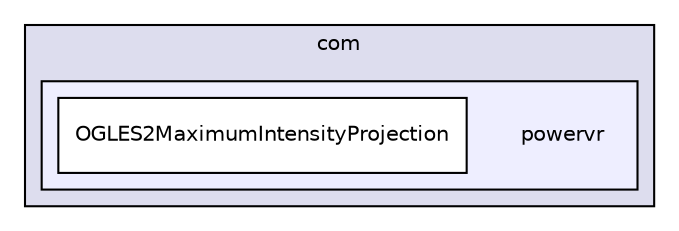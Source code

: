 digraph "PVR/SDK_3.4/Examples/Intermediate/MaximumIntensityProjection/OGLES2/Build/Android/src/com/powervr" {
  compound=true
  node [ fontsize="10", fontname="Helvetica"];
  edge [ labelfontsize="10", labelfontname="Helvetica"];
  subgraph clusterdir_7dcfecccea9493983019df32e1f65600 {
    graph [ bgcolor="#ddddee", pencolor="black", label="com" fontname="Helvetica", fontsize="10", URL="dir_7dcfecccea9493983019df32e1f65600.html"]
  subgraph clusterdir_86ce3f63ab493360fd6808061335adab {
    graph [ bgcolor="#eeeeff", pencolor="black", label="" URL="dir_86ce3f63ab493360fd6808061335adab.html"];
    dir_86ce3f63ab493360fd6808061335adab [shape=plaintext label="powervr"];
    dir_d6cf31f98e071c72a53a38feaac9d255 [shape=box label="OGLES2MaximumIntensityProjection" color="black" fillcolor="white" style="filled" URL="dir_d6cf31f98e071c72a53a38feaac9d255.html"];
  }
  }
}
